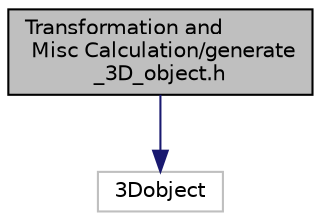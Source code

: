 digraph "Transformation and Misc Calculation/generate_3D_object.h"
{
  edge [fontname="Helvetica",fontsize="10",labelfontname="Helvetica",labelfontsize="10"];
  node [fontname="Helvetica",fontsize="10",shape=record];
  Node0 [label="Transformation and\l Misc Calculation/generate\l_3D_object.h",height=0.2,width=0.4,color="black", fillcolor="grey75", style="filled", fontcolor="black"];
  Node0 -> Node1 [color="midnightblue",fontsize="10",style="solid",fontname="Helvetica"];
  Node1 [label="3Dobject",height=0.2,width=0.4,color="grey75", fillcolor="white", style="filled"];
}
